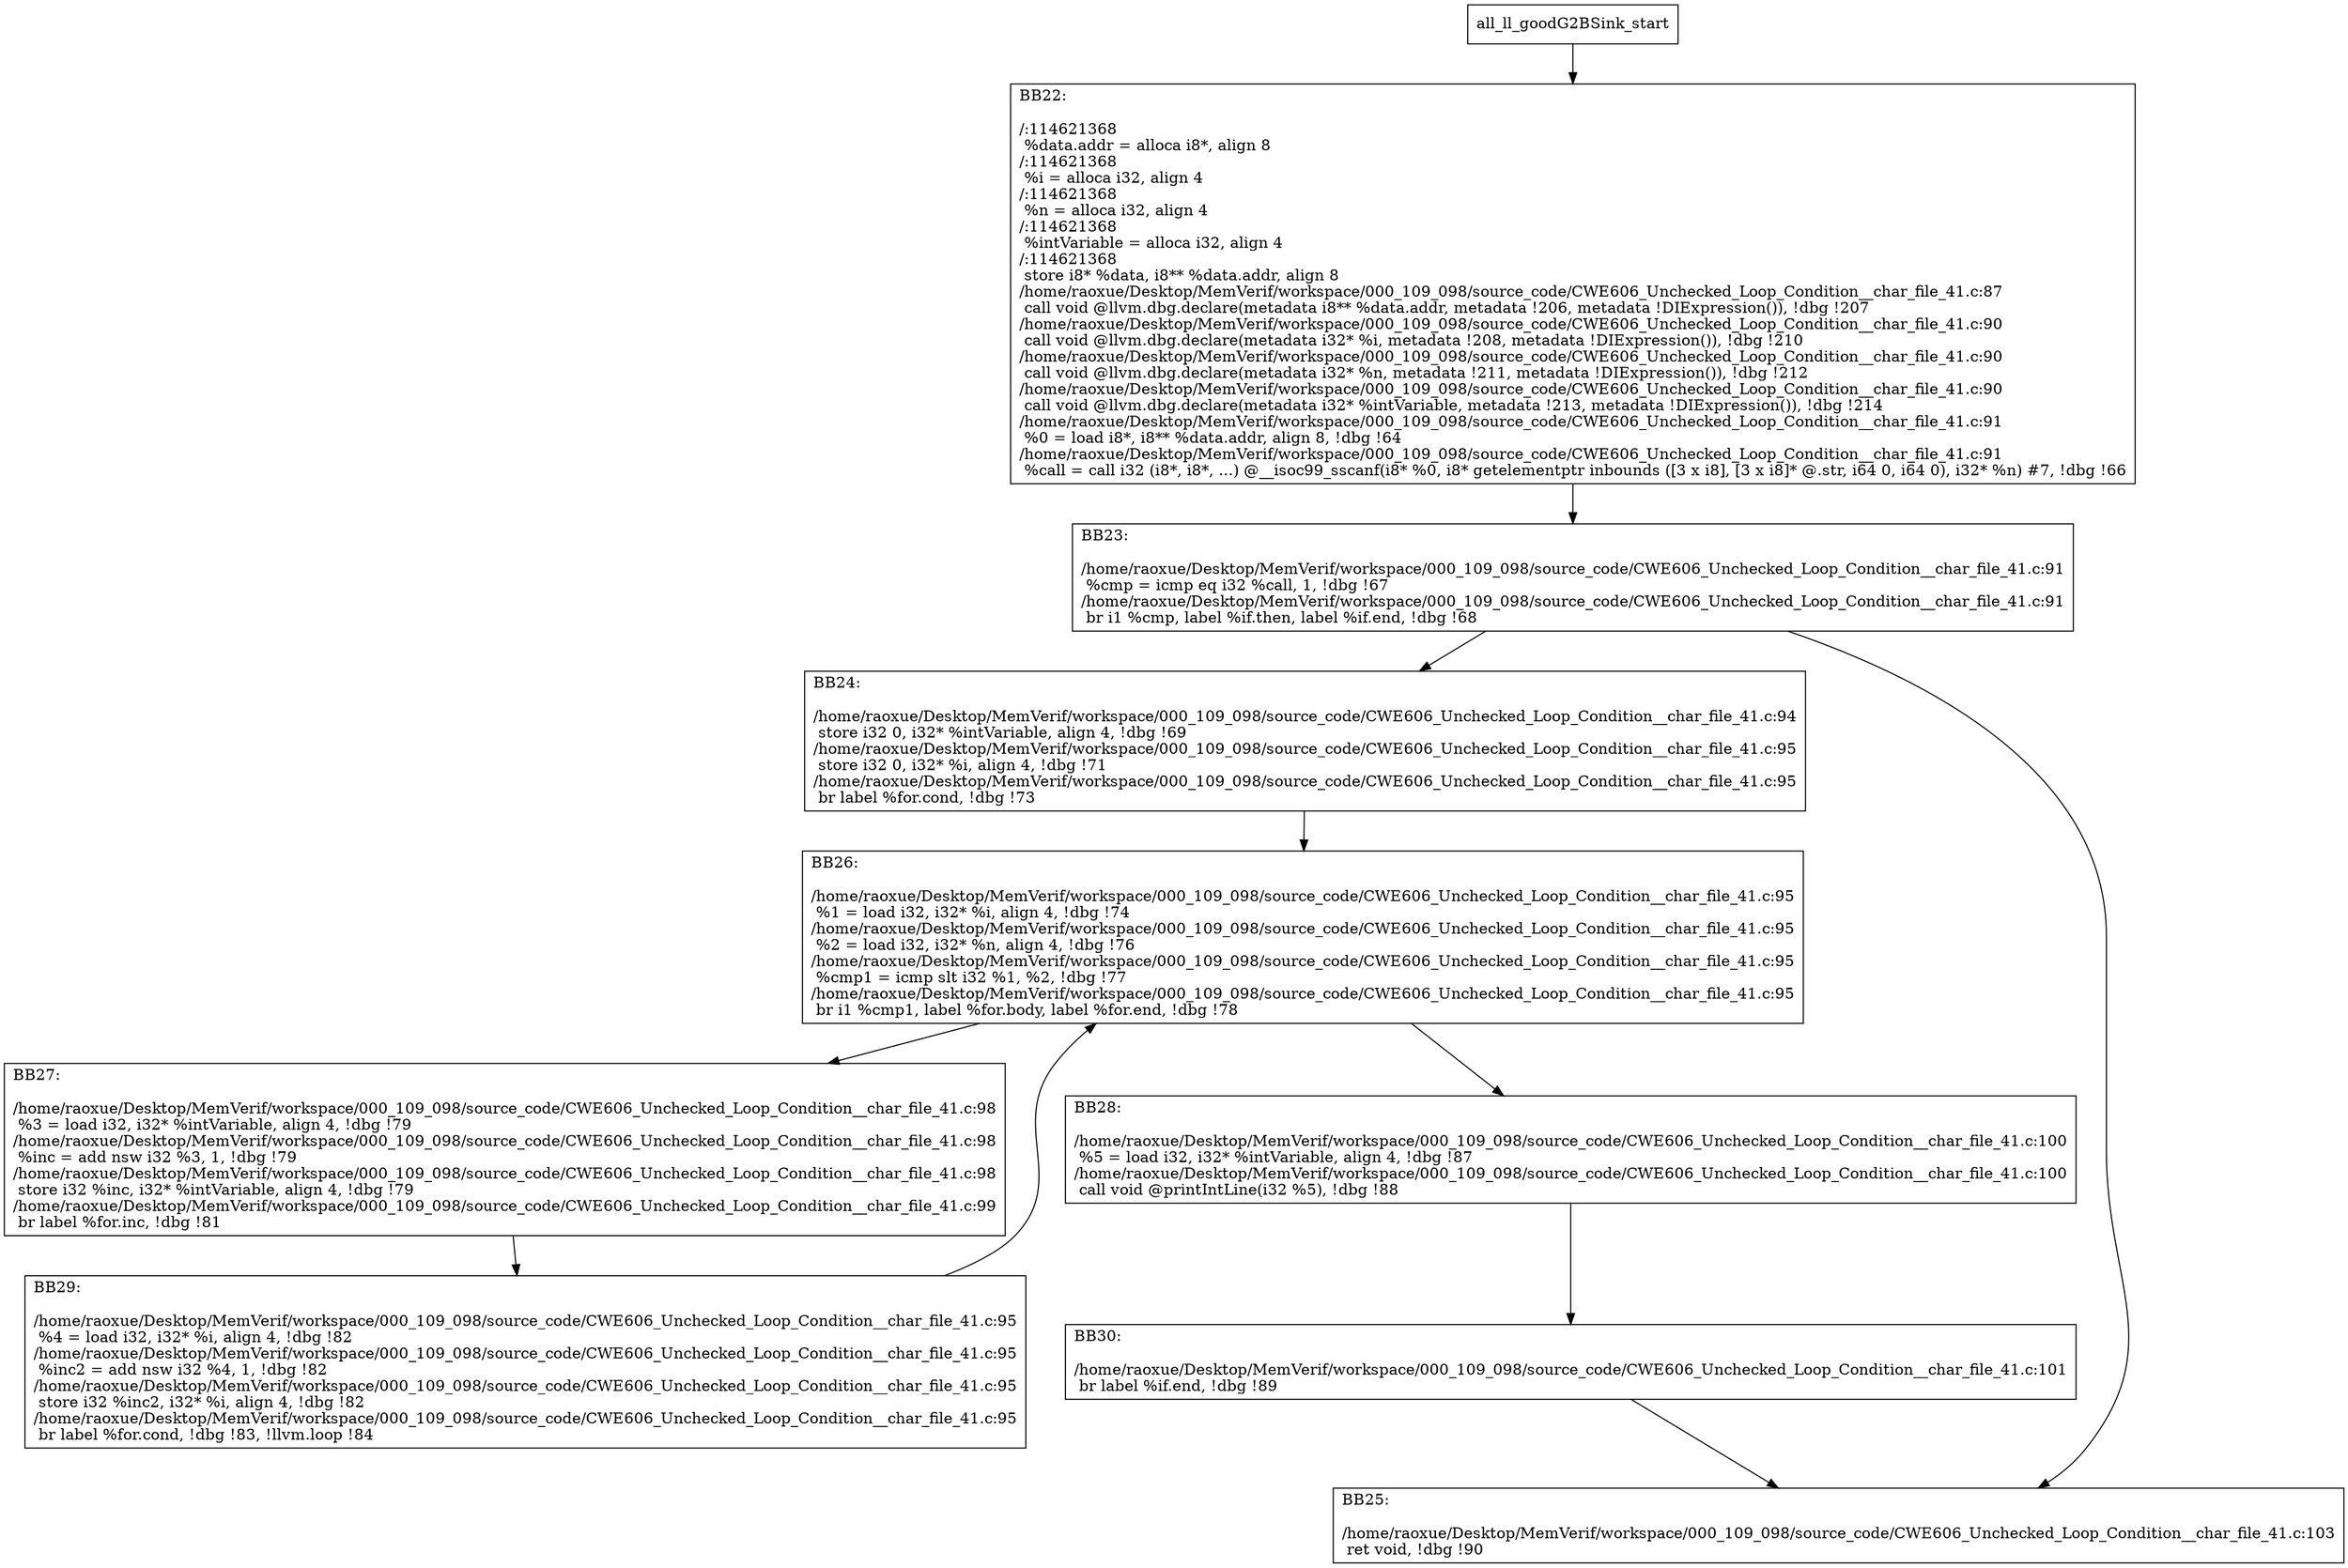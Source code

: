 digraph "CFG for'all_ll_goodG2BSink' function" {
	BBall_ll_goodG2BSink_start[shape=record,label="{all_ll_goodG2BSink_start}"];
	BBall_ll_goodG2BSink_start-> all_ll_goodG2BSinkBB22;
	all_ll_goodG2BSinkBB22 [shape=record, label="{BB22:\l\l/:114621368\l
  %data.addr = alloca i8*, align 8\l
/:114621368\l
  %i = alloca i32, align 4\l
/:114621368\l
  %n = alloca i32, align 4\l
/:114621368\l
  %intVariable = alloca i32, align 4\l
/:114621368\l
  store i8* %data, i8** %data.addr, align 8\l
/home/raoxue/Desktop/MemVerif/workspace/000_109_098/source_code/CWE606_Unchecked_Loop_Condition__char_file_41.c:87\l
  call void @llvm.dbg.declare(metadata i8** %data.addr, metadata !206, metadata !DIExpression()), !dbg !207\l
/home/raoxue/Desktop/MemVerif/workspace/000_109_098/source_code/CWE606_Unchecked_Loop_Condition__char_file_41.c:90\l
  call void @llvm.dbg.declare(metadata i32* %i, metadata !208, metadata !DIExpression()), !dbg !210\l
/home/raoxue/Desktop/MemVerif/workspace/000_109_098/source_code/CWE606_Unchecked_Loop_Condition__char_file_41.c:90\l
  call void @llvm.dbg.declare(metadata i32* %n, metadata !211, metadata !DIExpression()), !dbg !212\l
/home/raoxue/Desktop/MemVerif/workspace/000_109_098/source_code/CWE606_Unchecked_Loop_Condition__char_file_41.c:90\l
  call void @llvm.dbg.declare(metadata i32* %intVariable, metadata !213, metadata !DIExpression()), !dbg !214\l
/home/raoxue/Desktop/MemVerif/workspace/000_109_098/source_code/CWE606_Unchecked_Loop_Condition__char_file_41.c:91\l
  %0 = load i8*, i8** %data.addr, align 8, !dbg !64\l
/home/raoxue/Desktop/MemVerif/workspace/000_109_098/source_code/CWE606_Unchecked_Loop_Condition__char_file_41.c:91\l
  %call = call i32 (i8*, i8*, ...) @__isoc99_sscanf(i8* %0, i8* getelementptr inbounds ([3 x i8], [3 x i8]* @.str, i64 0, i64 0), i32* %n) #7, !dbg !66\l
}"];
	all_ll_goodG2BSinkBB22-> all_ll_goodG2BSinkBB23;
	all_ll_goodG2BSinkBB23 [shape=record, label="{BB23:\l\l/home/raoxue/Desktop/MemVerif/workspace/000_109_098/source_code/CWE606_Unchecked_Loop_Condition__char_file_41.c:91\l
  %cmp = icmp eq i32 %call, 1, !dbg !67\l
/home/raoxue/Desktop/MemVerif/workspace/000_109_098/source_code/CWE606_Unchecked_Loop_Condition__char_file_41.c:91\l
  br i1 %cmp, label %if.then, label %if.end, !dbg !68\l
}"];
	all_ll_goodG2BSinkBB23-> all_ll_goodG2BSinkBB24;
	all_ll_goodG2BSinkBB23-> all_ll_goodG2BSinkBB25;
	all_ll_goodG2BSinkBB24 [shape=record, label="{BB24:\l\l/home/raoxue/Desktop/MemVerif/workspace/000_109_098/source_code/CWE606_Unchecked_Loop_Condition__char_file_41.c:94\l
  store i32 0, i32* %intVariable, align 4, !dbg !69\l
/home/raoxue/Desktop/MemVerif/workspace/000_109_098/source_code/CWE606_Unchecked_Loop_Condition__char_file_41.c:95\l
  store i32 0, i32* %i, align 4, !dbg !71\l
/home/raoxue/Desktop/MemVerif/workspace/000_109_098/source_code/CWE606_Unchecked_Loop_Condition__char_file_41.c:95\l
  br label %for.cond, !dbg !73\l
}"];
	all_ll_goodG2BSinkBB24-> all_ll_goodG2BSinkBB26;
	all_ll_goodG2BSinkBB26 [shape=record, label="{BB26:\l\l/home/raoxue/Desktop/MemVerif/workspace/000_109_098/source_code/CWE606_Unchecked_Loop_Condition__char_file_41.c:95\l
  %1 = load i32, i32* %i, align 4, !dbg !74\l
/home/raoxue/Desktop/MemVerif/workspace/000_109_098/source_code/CWE606_Unchecked_Loop_Condition__char_file_41.c:95\l
  %2 = load i32, i32* %n, align 4, !dbg !76\l
/home/raoxue/Desktop/MemVerif/workspace/000_109_098/source_code/CWE606_Unchecked_Loop_Condition__char_file_41.c:95\l
  %cmp1 = icmp slt i32 %1, %2, !dbg !77\l
/home/raoxue/Desktop/MemVerif/workspace/000_109_098/source_code/CWE606_Unchecked_Loop_Condition__char_file_41.c:95\l
  br i1 %cmp1, label %for.body, label %for.end, !dbg !78\l
}"];
	all_ll_goodG2BSinkBB26-> all_ll_goodG2BSinkBB27;
	all_ll_goodG2BSinkBB26-> all_ll_goodG2BSinkBB28;
	all_ll_goodG2BSinkBB27 [shape=record, label="{BB27:\l\l/home/raoxue/Desktop/MemVerif/workspace/000_109_098/source_code/CWE606_Unchecked_Loop_Condition__char_file_41.c:98\l
  %3 = load i32, i32* %intVariable, align 4, !dbg !79\l
/home/raoxue/Desktop/MemVerif/workspace/000_109_098/source_code/CWE606_Unchecked_Loop_Condition__char_file_41.c:98\l
  %inc = add nsw i32 %3, 1, !dbg !79\l
/home/raoxue/Desktop/MemVerif/workspace/000_109_098/source_code/CWE606_Unchecked_Loop_Condition__char_file_41.c:98\l
  store i32 %inc, i32* %intVariable, align 4, !dbg !79\l
/home/raoxue/Desktop/MemVerif/workspace/000_109_098/source_code/CWE606_Unchecked_Loop_Condition__char_file_41.c:99\l
  br label %for.inc, !dbg !81\l
}"];
	all_ll_goodG2BSinkBB27-> all_ll_goodG2BSinkBB29;
	all_ll_goodG2BSinkBB29 [shape=record, label="{BB29:\l\l/home/raoxue/Desktop/MemVerif/workspace/000_109_098/source_code/CWE606_Unchecked_Loop_Condition__char_file_41.c:95\l
  %4 = load i32, i32* %i, align 4, !dbg !82\l
/home/raoxue/Desktop/MemVerif/workspace/000_109_098/source_code/CWE606_Unchecked_Loop_Condition__char_file_41.c:95\l
  %inc2 = add nsw i32 %4, 1, !dbg !82\l
/home/raoxue/Desktop/MemVerif/workspace/000_109_098/source_code/CWE606_Unchecked_Loop_Condition__char_file_41.c:95\l
  store i32 %inc2, i32* %i, align 4, !dbg !82\l
/home/raoxue/Desktop/MemVerif/workspace/000_109_098/source_code/CWE606_Unchecked_Loop_Condition__char_file_41.c:95\l
  br label %for.cond, !dbg !83, !llvm.loop !84\l
}"];
	all_ll_goodG2BSinkBB29-> all_ll_goodG2BSinkBB26;
	all_ll_goodG2BSinkBB28 [shape=record, label="{BB28:\l\l/home/raoxue/Desktop/MemVerif/workspace/000_109_098/source_code/CWE606_Unchecked_Loop_Condition__char_file_41.c:100\l
  %5 = load i32, i32* %intVariable, align 4, !dbg !87\l
/home/raoxue/Desktop/MemVerif/workspace/000_109_098/source_code/CWE606_Unchecked_Loop_Condition__char_file_41.c:100\l
  call void @printIntLine(i32 %5), !dbg !88\l
}"];
	all_ll_goodG2BSinkBB28-> all_ll_goodG2BSinkBB30;
	all_ll_goodG2BSinkBB30 [shape=record, label="{BB30:\l\l/home/raoxue/Desktop/MemVerif/workspace/000_109_098/source_code/CWE606_Unchecked_Loop_Condition__char_file_41.c:101\l
  br label %if.end, !dbg !89\l
}"];
	all_ll_goodG2BSinkBB30-> all_ll_goodG2BSinkBB25;
	all_ll_goodG2BSinkBB25 [shape=record, label="{BB25:\l\l/home/raoxue/Desktop/MemVerif/workspace/000_109_098/source_code/CWE606_Unchecked_Loop_Condition__char_file_41.c:103\l
  ret void, !dbg !90\l
}"];
}
